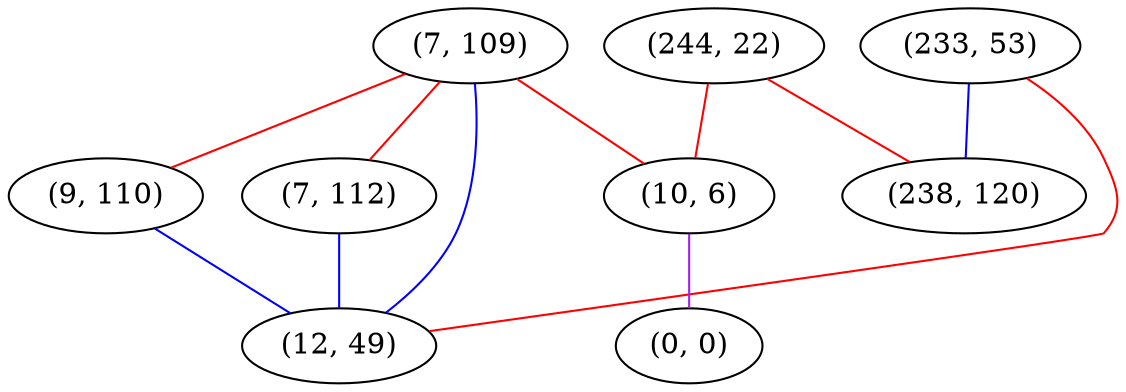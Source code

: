 graph "" {
"(7, 109)";
"(9, 110)";
"(244, 22)";
"(233, 53)";
"(10, 6)";
"(238, 120)";
"(0, 0)";
"(7, 112)";
"(12, 49)";
"(7, 109)" -- "(9, 110)"  [color=red, key=0, weight=1];
"(7, 109)" -- "(12, 49)"  [color=blue, key=0, weight=3];
"(7, 109)" -- "(10, 6)"  [color=red, key=0, weight=1];
"(7, 109)" -- "(7, 112)"  [color=red, key=0, weight=1];
"(9, 110)" -- "(12, 49)"  [color=blue, key=0, weight=3];
"(244, 22)" -- "(10, 6)"  [color=red, key=0, weight=1];
"(244, 22)" -- "(238, 120)"  [color=red, key=0, weight=1];
"(233, 53)" -- "(12, 49)"  [color=red, key=0, weight=1];
"(233, 53)" -- "(238, 120)"  [color=blue, key=0, weight=3];
"(10, 6)" -- "(0, 0)"  [color=purple, key=0, weight=4];
"(7, 112)" -- "(12, 49)"  [color=blue, key=0, weight=3];
}

